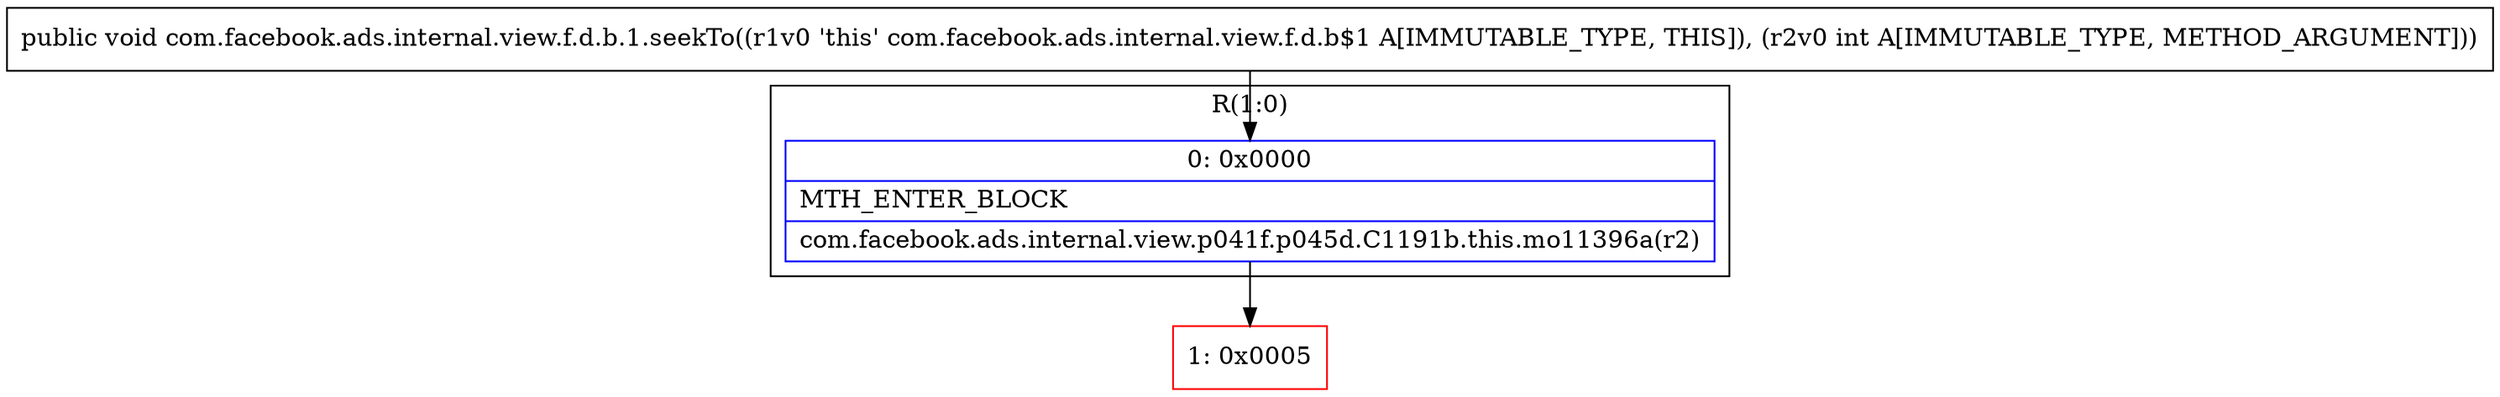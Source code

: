 digraph "CFG forcom.facebook.ads.internal.view.f.d.b.1.seekTo(I)V" {
subgraph cluster_Region_2094395824 {
label = "R(1:0)";
node [shape=record,color=blue];
Node_0 [shape=record,label="{0\:\ 0x0000|MTH_ENTER_BLOCK\l|com.facebook.ads.internal.view.p041f.p045d.C1191b.this.mo11396a(r2)\l}"];
}
Node_1 [shape=record,color=red,label="{1\:\ 0x0005}"];
MethodNode[shape=record,label="{public void com.facebook.ads.internal.view.f.d.b.1.seekTo((r1v0 'this' com.facebook.ads.internal.view.f.d.b$1 A[IMMUTABLE_TYPE, THIS]), (r2v0 int A[IMMUTABLE_TYPE, METHOD_ARGUMENT])) }"];
MethodNode -> Node_0;
Node_0 -> Node_1;
}


